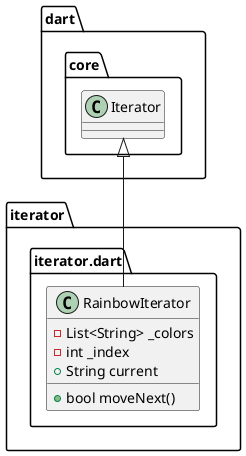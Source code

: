 @startuml
set namespaceSeparator ::

class "iterator::iterator.dart::RainbowIterator" {
  -List<String> _colors
  -int _index
  +String current
  +bool moveNext()
}

"dart::core::Iterator" <|-- "iterator::iterator.dart::RainbowIterator"


@enduml